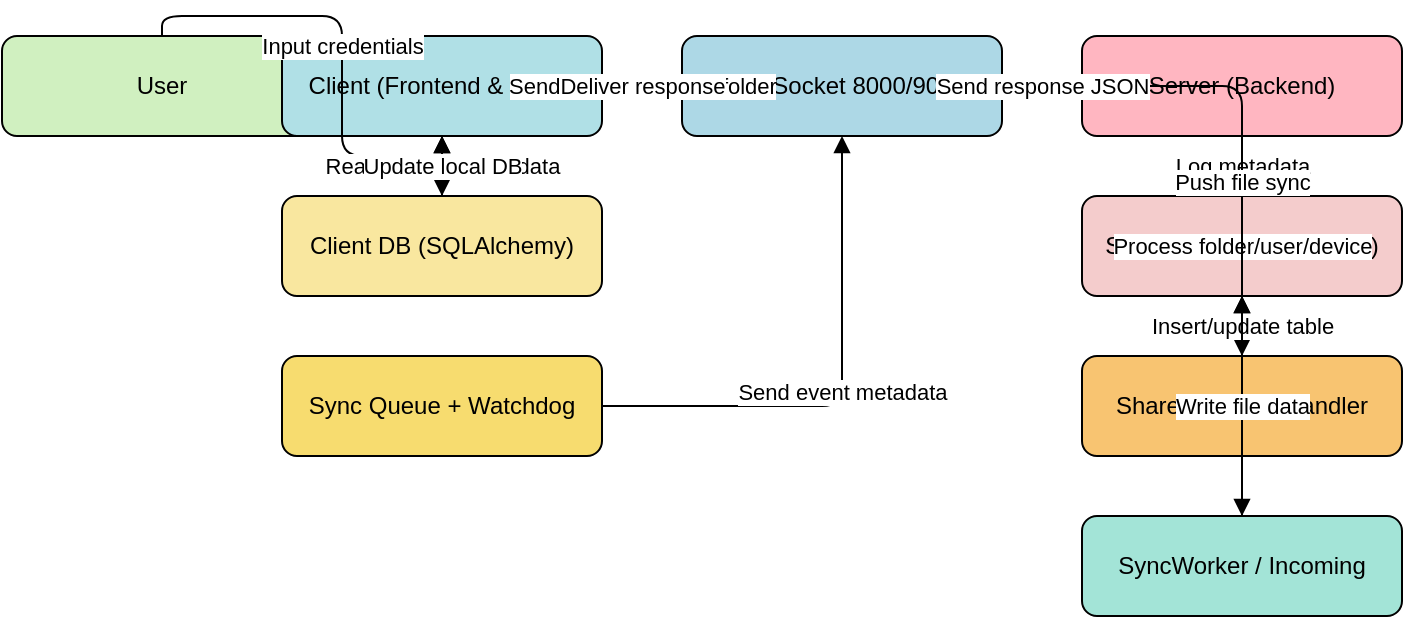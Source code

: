 <?xml version="1.0" ?>
<mxfile>
	<diagram name="Level 0 DFD" id="dfd">
		<mxGraphModel dx="1216" dy="660" grid="1" gridSize="10" guides="1" tooltips="1" connect="1" arrows="1" fold="1" page="1" pageScale="1" pageWidth="827" pageHeight="1169">
			<root>
				<mxCell id="0"/>
				<mxCell id="1" parent="0"/>
				<mxCell id="User" value="User" style="rounded=1;whiteSpace=wrap;html=1;fillColor=#d0f0c0;" vertex="1" parent="1">
					<mxGeometry x="60" y="60" width="160" height="50" as="geometry"/>
				</mxCell>
				<mxCell id="Client" value="Client (Frontend &amp; Flask)" style="rounded=1;whiteSpace=wrap;html=1;fillColor=#b0e0e6;" vertex="1" parent="1">
					<mxGeometry x="200" y="60" width="160" height="50" as="geometry"/>
				</mxCell>
				<mxCell id="ClientDB" value="Client DB (SQLAlchemy)" style="rounded=1;whiteSpace=wrap;html=1;fillColor=#f9e79f;" vertex="1" parent="1">
					<mxGeometry x="200" y="140" width="160" height="50" as="geometry"/>
				</mxCell>
				<mxCell id="SyncQueue" value="Sync Queue + Watchdog" style="rounded=1;whiteSpace=wrap;html=1;fillColor=#f7dc6f;" vertex="1" parent="1">
					<mxGeometry x="200" y="220" width="160" height="50" as="geometry"/>
				</mxCell>
				<mxCell id="TCPSocket" value="TCP Socket 8000/9000" style="rounded=1;whiteSpace=wrap;html=1;fillColor=#add8e6;" vertex="1" parent="1">
					<mxGeometry x="400" y="60" width="160" height="50" as="geometry"/>
				</mxCell>
				<mxCell id="Server" value="Server (Backend)" style="rounded=1;whiteSpace=wrap;html=1;fillColor=#ffb6c1;" vertex="1" parent="1">
					<mxGeometry x="600" y="60" width="160" height="50" as="geometry"/>
				</mxCell>
				<mxCell id="ServerDB" value="Server DB (SQLAlchemy)" style="rounded=1;whiteSpace=wrap;html=1;fillColor=#f4cccc;" vertex="1" parent="1">
					<mxGeometry x="600" y="140" width="160" height="50" as="geometry"/>
				</mxCell>
				<mxCell id="ShareHandler" value="Share &amp; Folder Handler" style="rounded=1;whiteSpace=wrap;html=1;fillColor=#f8c471;" vertex="1" parent="1">
					<mxGeometry x="600" y="220" width="160" height="50" as="geometry"/>
				</mxCell>
				<mxCell id="SyncWorker" value="SyncWorker / Incoming" style="rounded=1;whiteSpace=wrap;html=1;fillColor=#a3e4d7;" vertex="1" parent="1">
					<mxGeometry x="600" y="300" width="160" height="50" as="geometry"/>
				</mxCell>
				<mxCell id="e1" value="Input credentials" style="edgeStyle=orthogonalEdgeStyle;rounded=1;endArrow=block;html=1;" edge="1" parent="1" source="User" target="Client">
					<mxGeometry relative="1" as="geometry"/>
				</mxCell>
				<mxCell id="e2" value="Send login/track/add_folder" style="edgeStyle=orthogonalEdgeStyle;rounded=1;endArrow=block;html=1;" edge="1" parent="1" source="Client" target="TCPSocket">
					<mxGeometry relative="1" as="geometry"/>
				</mxCell>
				<mxCell id="e3" value="Read/write session data" style="edgeStyle=orthogonalEdgeStyle;rounded=1;endArrow=block;html=1;" edge="1" parent="1" source="ClientDB" target="Client">
					<mxGeometry relative="1" as="geometry"/>
				</mxCell>
				<mxCell id="e4" value="Update local DB" style="edgeStyle=orthogonalEdgeStyle;rounded=1;endArrow=block;html=1;" edge="1" parent="1" source="Client" target="ClientDB">
					<mxGeometry relative="1" as="geometry"/>
				</mxCell>
				<mxCell id="e5" value="Send event metadata" style="edgeStyle=orthogonalEdgeStyle;rounded=1;endArrow=block;html=1;" edge="1" parent="1" source="SyncQueue" target="TCPSocket">
					<mxGeometry relative="1" as="geometry"/>
				</mxCell>
				<mxCell id="e6" value="Forward packet" style="edgeStyle=orthogonalEdgeStyle;rounded=1;endArrow=block;html=1;" edge="1" parent="1" source="TCPSocket" target="Server">
					<mxGeometry relative="1" as="geometry"/>
				</mxCell>
				<mxCell id="e7" value="Log metadata" style="edgeStyle=orthogonalEdgeStyle;rounded=1;endArrow=block;html=1;" edge="1" parent="1" source="Server" target="ServerDB">
					<mxGeometry relative="1" as="geometry"/>
				</mxCell>
				<mxCell id="e8" value="Process folder/user/device" style="edgeStyle=orthogonalEdgeStyle;rounded=1;endArrow=block;html=1;" edge="1" parent="1" source="Server" target="ShareHandler">
					<mxGeometry relative="1" as="geometry"/>
				</mxCell>
				<mxCell id="e9" value="Insert/update table" style="edgeStyle=orthogonalEdgeStyle;rounded=1;endArrow=block;html=1;" edge="1" parent="1" source="ShareHandler" target="ServerDB">
					<mxGeometry relative="1" as="geometry"/>
				</mxCell>
				<mxCell id="e10" value="Push file sync" style="edgeStyle=orthogonalEdgeStyle;rounded=1;endArrow=block;html=1;" edge="1" parent="1" source="TCPSocket" target="SyncWorker">
					<mxGeometry relative="1" as="geometry"/>
				</mxCell>
				<mxCell id="e11" value="Write file data" style="edgeStyle=orthogonalEdgeStyle;rounded=1;endArrow=block;html=1;" edge="1" parent="1" source="SyncWorker" target="ServerDB">
					<mxGeometry relative="1" as="geometry"/>
				</mxCell>
				<mxCell id="e12" value="Send response JSON" style="edgeStyle=orthogonalEdgeStyle;rounded=1;endArrow=block;html=1;" edge="1" parent="1" source="Server" target="TCPSocket">
					<mxGeometry relative="1" as="geometry"/>
				</mxCell>
				<mxCell id="e13" value="Deliver response" style="edgeStyle=orthogonalEdgeStyle;rounded=1;endArrow=block;html=1;" edge="1" parent="1" source="TCPSocket" target="Client">
					<mxGeometry relative="1" as="geometry"/>
				</mxCell>
			</root>
		</mxGraphModel>
	</diagram>
</mxfile>
